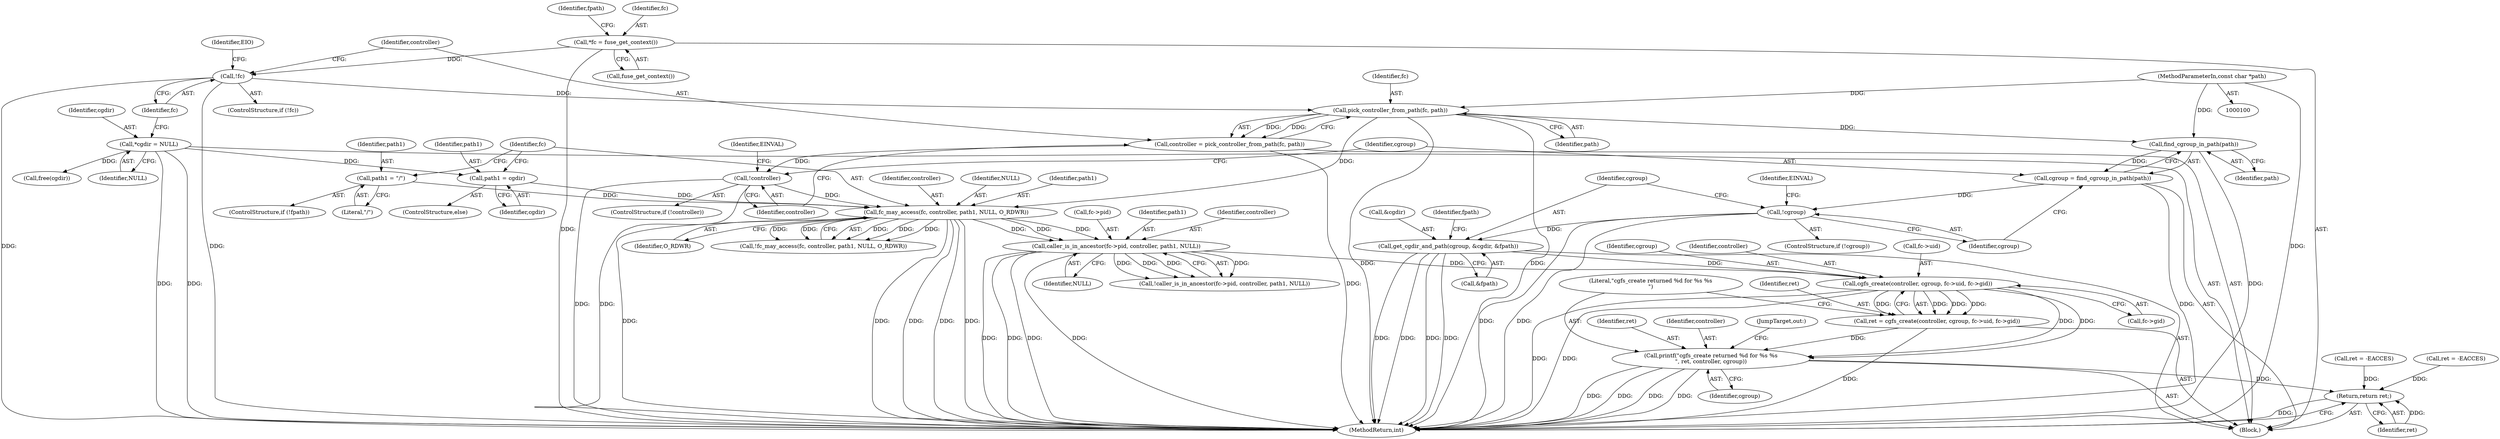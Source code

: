 digraph "1_lxcfs_a8b6c3e0537e90fba3c55910fd1b7229d54a60a7_1@API" {
"1000194" [label="(Call,cgfs_create(controller, cgroup, fc->uid, fc->gid))"];
"1000179" [label="(Call,caller_is_in_ancestor(fc->pid, controller, path1, NULL))"];
"1000165" [label="(Call,fc_may_access(fc, controller, path1, NULL, O_RDWR))"];
"1000128" [label="(Call,pick_controller_from_path(fc, path))"];
"1000121" [label="(Call,!fc)"];
"1000105" [label="(Call,*fc = fuse_get_context())"];
"1000101" [label="(MethodParameterIn,const char *path)"];
"1000132" [label="(Call,!controller)"];
"1000126" [label="(Call,controller = pick_controller_from_path(fc, path))"];
"1000156" [label="(Call,path1 = \"/\")"];
"1000160" [label="(Call,path1 = cgdir)"];
"1000114" [label="(Call,*cgdir = NULL)"];
"1000147" [label="(Call,get_cgdir_and_path(cgroup, &cgdir, &fpath))"];
"1000142" [label="(Call,!cgroup)"];
"1000137" [label="(Call,cgroup = find_cgroup_in_path(path))"];
"1000139" [label="(Call,find_cgroup_in_path(path))"];
"1000192" [label="(Call,ret = cgfs_create(controller, cgroup, fc->uid, fc->gid))"];
"1000203" [label="(Call,printf(\"cgfs_create returned %d for %s %s\n\", ret, controller, cgroup))"];
"1000211" [label="(Return,return ret;)"];
"1000197" [label="(Call,fc->uid)"];
"1000166" [label="(Identifier,fc)"];
"1000139" [label="(Call,find_cgroup_in_path(path))"];
"1000126" [label="(Call,controller = pick_controller_from_path(fc, path))"];
"1000196" [label="(Identifier,cgroup)"];
"1000128" [label="(Call,pick_controller_from_path(fc, path))"];
"1000122" [label="(Identifier,fc)"];
"1000151" [label="(Call,&fpath)"];
"1000130" [label="(Identifier,path)"];
"1000194" [label="(Call,cgfs_create(controller, cgroup, fc->uid, fc->gid))"];
"1000167" [label="(Identifier,controller)"];
"1000143" [label="(Identifier,cgroup)"];
"1000137" [label="(Call,cgroup = find_cgroup_in_path(path))"];
"1000212" [label="(Identifier,ret)"];
"1000180" [label="(Call,fc->pid)"];
"1000157" [label="(Identifier,path1)"];
"1000155" [label="(Identifier,fpath)"];
"1000205" [label="(Identifier,ret)"];
"1000206" [label="(Identifier,controller)"];
"1000213" [label="(MethodReturn,int)"];
"1000141" [label="(ControlStructure,if (!cgroup))"];
"1000140" [label="(Identifier,path)"];
"1000204" [label="(Literal,\"cgfs_create returned %d for %s %s\n\")"];
"1000165" [label="(Call,fc_may_access(fc, controller, path1, NULL, O_RDWR))"];
"1000110" [label="(Identifier,fpath)"];
"1000120" [label="(ControlStructure,if (!fc))"];
"1000184" [label="(Identifier,path1)"];
"1000161" [label="(Identifier,path1)"];
"1000156" [label="(Call,path1 = \"/\")"];
"1000164" [label="(Call,!fc_may_access(fc, controller, path1, NULL, O_RDWR))"];
"1000101" [label="(MethodParameterIn,const char *path)"];
"1000142" [label="(Call,!cgroup)"];
"1000136" [label="(Identifier,EINVAL)"];
"1000138" [label="(Identifier,cgroup)"];
"1000147" [label="(Call,get_cgdir_and_path(cgroup, &cgdir, &fpath))"];
"1000169" [label="(Identifier,NULL)"];
"1000203" [label="(Call,printf(\"cgfs_create returned %d for %s %s\n\", ret, controller, cgroup))"];
"1000160" [label="(Call,path1 = cgdir)"];
"1000200" [label="(Call,fc->gid)"];
"1000148" [label="(Identifier,cgroup)"];
"1000146" [label="(Identifier,EINVAL)"];
"1000183" [label="(Identifier,controller)"];
"1000129" [label="(Identifier,fc)"];
"1000178" [label="(Call,!caller_is_in_ancestor(fc->pid, controller, path1, NULL))"];
"1000133" [label="(Identifier,controller)"];
"1000153" [label="(ControlStructure,if (!fpath))"];
"1000211" [label="(Return,return ret;)"];
"1000131" [label="(ControlStructure,if (!controller))"];
"1000107" [label="(Call,fuse_get_context())"];
"1000159" [label="(ControlStructure,else)"];
"1000125" [label="(Identifier,EIO)"];
"1000127" [label="(Identifier,controller)"];
"1000162" [label="(Identifier,cgdir)"];
"1000207" [label="(Identifier,cgroup)"];
"1000187" [label="(Call,ret = -EACCES)"];
"1000168" [label="(Identifier,path1)"];
"1000103" [label="(Block,)"];
"1000106" [label="(Identifier,fc)"];
"1000149" [label="(Call,&cgdir)"];
"1000116" [label="(Identifier,NULL)"];
"1000195" [label="(Identifier,controller)"];
"1000115" [label="(Identifier,cgdir)"];
"1000179" [label="(Call,caller_is_in_ancestor(fc->pid, controller, path1, NULL))"];
"1000192" [label="(Call,ret = cgfs_create(controller, cgroup, fc->uid, fc->gid))"];
"1000170" [label="(Identifier,O_RDWR)"];
"1000132" [label="(Call,!controller)"];
"1000114" [label="(Call,*cgdir = NULL)"];
"1000209" [label="(Call,free(cgdir))"];
"1000105" [label="(Call,*fc = fuse_get_context())"];
"1000158" [label="(Literal,\"/\")"];
"1000185" [label="(Identifier,NULL)"];
"1000208" [label="(JumpTarget,out:)"];
"1000193" [label="(Identifier,ret)"];
"1000172" [label="(Call,ret = -EACCES)"];
"1000121" [label="(Call,!fc)"];
"1000194" -> "1000192"  [label="AST: "];
"1000194" -> "1000200"  [label="CFG: "];
"1000195" -> "1000194"  [label="AST: "];
"1000196" -> "1000194"  [label="AST: "];
"1000197" -> "1000194"  [label="AST: "];
"1000200" -> "1000194"  [label="AST: "];
"1000192" -> "1000194"  [label="CFG: "];
"1000194" -> "1000213"  [label="DDG: "];
"1000194" -> "1000213"  [label="DDG: "];
"1000194" -> "1000192"  [label="DDG: "];
"1000194" -> "1000192"  [label="DDG: "];
"1000194" -> "1000192"  [label="DDG: "];
"1000194" -> "1000192"  [label="DDG: "];
"1000179" -> "1000194"  [label="DDG: "];
"1000147" -> "1000194"  [label="DDG: "];
"1000194" -> "1000203"  [label="DDG: "];
"1000194" -> "1000203"  [label="DDG: "];
"1000179" -> "1000178"  [label="AST: "];
"1000179" -> "1000185"  [label="CFG: "];
"1000180" -> "1000179"  [label="AST: "];
"1000183" -> "1000179"  [label="AST: "];
"1000184" -> "1000179"  [label="AST: "];
"1000185" -> "1000179"  [label="AST: "];
"1000178" -> "1000179"  [label="CFG: "];
"1000179" -> "1000213"  [label="DDG: "];
"1000179" -> "1000213"  [label="DDG: "];
"1000179" -> "1000213"  [label="DDG: "];
"1000179" -> "1000213"  [label="DDG: "];
"1000179" -> "1000178"  [label="DDG: "];
"1000179" -> "1000178"  [label="DDG: "];
"1000179" -> "1000178"  [label="DDG: "];
"1000179" -> "1000178"  [label="DDG: "];
"1000165" -> "1000179"  [label="DDG: "];
"1000165" -> "1000179"  [label="DDG: "];
"1000165" -> "1000179"  [label="DDG: "];
"1000165" -> "1000164"  [label="AST: "];
"1000165" -> "1000170"  [label="CFG: "];
"1000166" -> "1000165"  [label="AST: "];
"1000167" -> "1000165"  [label="AST: "];
"1000168" -> "1000165"  [label="AST: "];
"1000169" -> "1000165"  [label="AST: "];
"1000170" -> "1000165"  [label="AST: "];
"1000164" -> "1000165"  [label="CFG: "];
"1000165" -> "1000213"  [label="DDG: "];
"1000165" -> "1000213"  [label="DDG: "];
"1000165" -> "1000213"  [label="DDG: "];
"1000165" -> "1000213"  [label="DDG: "];
"1000165" -> "1000213"  [label="DDG: "];
"1000165" -> "1000164"  [label="DDG: "];
"1000165" -> "1000164"  [label="DDG: "];
"1000165" -> "1000164"  [label="DDG: "];
"1000165" -> "1000164"  [label="DDG: "];
"1000165" -> "1000164"  [label="DDG: "];
"1000128" -> "1000165"  [label="DDG: "];
"1000132" -> "1000165"  [label="DDG: "];
"1000156" -> "1000165"  [label="DDG: "];
"1000160" -> "1000165"  [label="DDG: "];
"1000128" -> "1000126"  [label="AST: "];
"1000128" -> "1000130"  [label="CFG: "];
"1000129" -> "1000128"  [label="AST: "];
"1000130" -> "1000128"  [label="AST: "];
"1000126" -> "1000128"  [label="CFG: "];
"1000128" -> "1000213"  [label="DDG: "];
"1000128" -> "1000213"  [label="DDG: "];
"1000128" -> "1000126"  [label="DDG: "];
"1000128" -> "1000126"  [label="DDG: "];
"1000121" -> "1000128"  [label="DDG: "];
"1000101" -> "1000128"  [label="DDG: "];
"1000128" -> "1000139"  [label="DDG: "];
"1000121" -> "1000120"  [label="AST: "];
"1000121" -> "1000122"  [label="CFG: "];
"1000122" -> "1000121"  [label="AST: "];
"1000125" -> "1000121"  [label="CFG: "];
"1000127" -> "1000121"  [label="CFG: "];
"1000121" -> "1000213"  [label="DDG: "];
"1000121" -> "1000213"  [label="DDG: "];
"1000105" -> "1000121"  [label="DDG: "];
"1000105" -> "1000103"  [label="AST: "];
"1000105" -> "1000107"  [label="CFG: "];
"1000106" -> "1000105"  [label="AST: "];
"1000107" -> "1000105"  [label="AST: "];
"1000110" -> "1000105"  [label="CFG: "];
"1000105" -> "1000213"  [label="DDG: "];
"1000101" -> "1000100"  [label="AST: "];
"1000101" -> "1000213"  [label="DDG: "];
"1000101" -> "1000139"  [label="DDG: "];
"1000132" -> "1000131"  [label="AST: "];
"1000132" -> "1000133"  [label="CFG: "];
"1000133" -> "1000132"  [label="AST: "];
"1000136" -> "1000132"  [label="CFG: "];
"1000138" -> "1000132"  [label="CFG: "];
"1000132" -> "1000213"  [label="DDG: "];
"1000132" -> "1000213"  [label="DDG: "];
"1000126" -> "1000132"  [label="DDG: "];
"1000126" -> "1000103"  [label="AST: "];
"1000127" -> "1000126"  [label="AST: "];
"1000133" -> "1000126"  [label="CFG: "];
"1000126" -> "1000213"  [label="DDG: "];
"1000156" -> "1000153"  [label="AST: "];
"1000156" -> "1000158"  [label="CFG: "];
"1000157" -> "1000156"  [label="AST: "];
"1000158" -> "1000156"  [label="AST: "];
"1000166" -> "1000156"  [label="CFG: "];
"1000160" -> "1000159"  [label="AST: "];
"1000160" -> "1000162"  [label="CFG: "];
"1000161" -> "1000160"  [label="AST: "];
"1000162" -> "1000160"  [label="AST: "];
"1000166" -> "1000160"  [label="CFG: "];
"1000114" -> "1000160"  [label="DDG: "];
"1000114" -> "1000103"  [label="AST: "];
"1000114" -> "1000116"  [label="CFG: "];
"1000115" -> "1000114"  [label="AST: "];
"1000116" -> "1000114"  [label="AST: "];
"1000122" -> "1000114"  [label="CFG: "];
"1000114" -> "1000213"  [label="DDG: "];
"1000114" -> "1000213"  [label="DDG: "];
"1000114" -> "1000209"  [label="DDG: "];
"1000147" -> "1000103"  [label="AST: "];
"1000147" -> "1000151"  [label="CFG: "];
"1000148" -> "1000147"  [label="AST: "];
"1000149" -> "1000147"  [label="AST: "];
"1000151" -> "1000147"  [label="AST: "];
"1000155" -> "1000147"  [label="CFG: "];
"1000147" -> "1000213"  [label="DDG: "];
"1000147" -> "1000213"  [label="DDG: "];
"1000147" -> "1000213"  [label="DDG: "];
"1000147" -> "1000213"  [label="DDG: "];
"1000142" -> "1000147"  [label="DDG: "];
"1000142" -> "1000141"  [label="AST: "];
"1000142" -> "1000143"  [label="CFG: "];
"1000143" -> "1000142"  [label="AST: "];
"1000146" -> "1000142"  [label="CFG: "];
"1000148" -> "1000142"  [label="CFG: "];
"1000142" -> "1000213"  [label="DDG: "];
"1000142" -> "1000213"  [label="DDG: "];
"1000137" -> "1000142"  [label="DDG: "];
"1000137" -> "1000103"  [label="AST: "];
"1000137" -> "1000139"  [label="CFG: "];
"1000138" -> "1000137"  [label="AST: "];
"1000139" -> "1000137"  [label="AST: "];
"1000143" -> "1000137"  [label="CFG: "];
"1000137" -> "1000213"  [label="DDG: "];
"1000139" -> "1000137"  [label="DDG: "];
"1000139" -> "1000140"  [label="CFG: "];
"1000140" -> "1000139"  [label="AST: "];
"1000139" -> "1000213"  [label="DDG: "];
"1000192" -> "1000103"  [label="AST: "];
"1000193" -> "1000192"  [label="AST: "];
"1000204" -> "1000192"  [label="CFG: "];
"1000192" -> "1000213"  [label="DDG: "];
"1000192" -> "1000203"  [label="DDG: "];
"1000203" -> "1000103"  [label="AST: "];
"1000203" -> "1000207"  [label="CFG: "];
"1000204" -> "1000203"  [label="AST: "];
"1000205" -> "1000203"  [label="AST: "];
"1000206" -> "1000203"  [label="AST: "];
"1000207" -> "1000203"  [label="AST: "];
"1000208" -> "1000203"  [label="CFG: "];
"1000203" -> "1000213"  [label="DDG: "];
"1000203" -> "1000213"  [label="DDG: "];
"1000203" -> "1000213"  [label="DDG: "];
"1000203" -> "1000213"  [label="DDG: "];
"1000203" -> "1000211"  [label="DDG: "];
"1000211" -> "1000103"  [label="AST: "];
"1000211" -> "1000212"  [label="CFG: "];
"1000212" -> "1000211"  [label="AST: "];
"1000213" -> "1000211"  [label="CFG: "];
"1000211" -> "1000213"  [label="DDG: "];
"1000212" -> "1000211"  [label="DDG: "];
"1000187" -> "1000211"  [label="DDG: "];
"1000172" -> "1000211"  [label="DDG: "];
}
